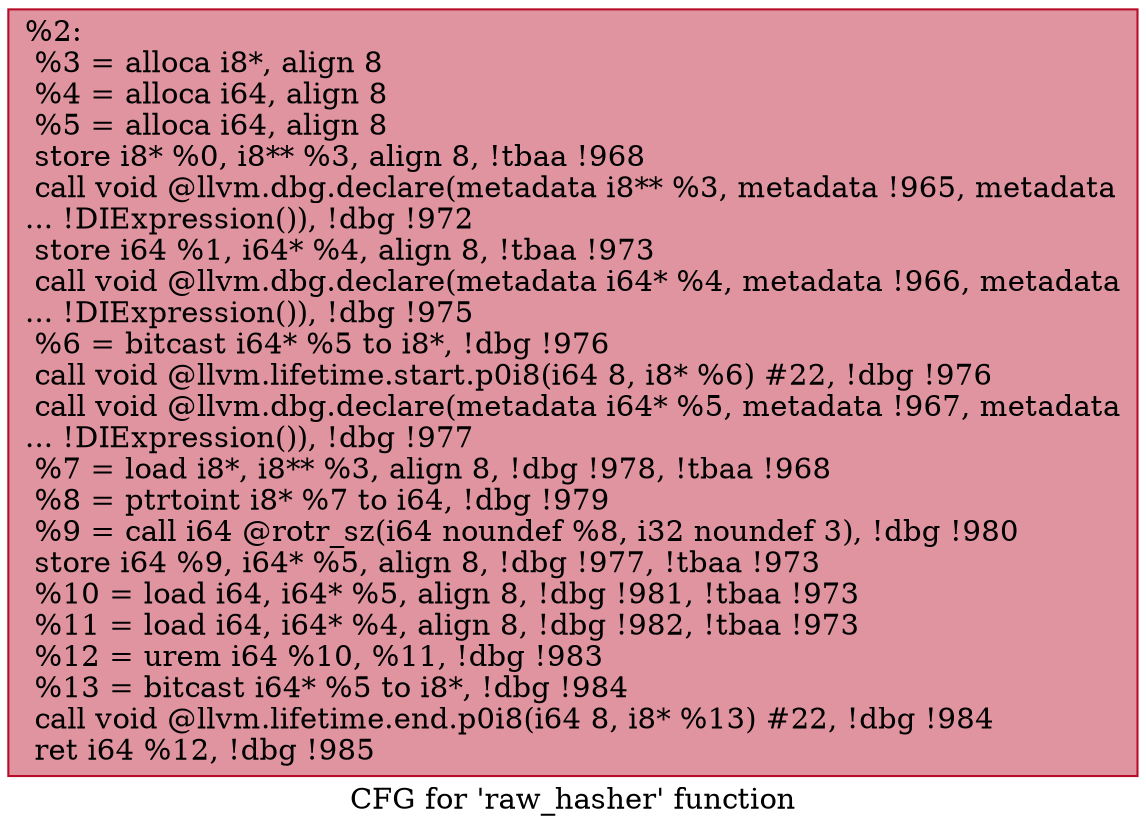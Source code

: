 digraph "CFG for 'raw_hasher' function" {
	label="CFG for 'raw_hasher' function";

	Node0x2262d00 [shape=record,color="#b70d28ff", style=filled, fillcolor="#b70d2870",label="{%2:\l  %3 = alloca i8*, align 8\l  %4 = alloca i64, align 8\l  %5 = alloca i64, align 8\l  store i8* %0, i8** %3, align 8, !tbaa !968\l  call void @llvm.dbg.declare(metadata i8** %3, metadata !965, metadata\l... !DIExpression()), !dbg !972\l  store i64 %1, i64* %4, align 8, !tbaa !973\l  call void @llvm.dbg.declare(metadata i64* %4, metadata !966, metadata\l... !DIExpression()), !dbg !975\l  %6 = bitcast i64* %5 to i8*, !dbg !976\l  call void @llvm.lifetime.start.p0i8(i64 8, i8* %6) #22, !dbg !976\l  call void @llvm.dbg.declare(metadata i64* %5, metadata !967, metadata\l... !DIExpression()), !dbg !977\l  %7 = load i8*, i8** %3, align 8, !dbg !978, !tbaa !968\l  %8 = ptrtoint i8* %7 to i64, !dbg !979\l  %9 = call i64 @rotr_sz(i64 noundef %8, i32 noundef 3), !dbg !980\l  store i64 %9, i64* %5, align 8, !dbg !977, !tbaa !973\l  %10 = load i64, i64* %5, align 8, !dbg !981, !tbaa !973\l  %11 = load i64, i64* %4, align 8, !dbg !982, !tbaa !973\l  %12 = urem i64 %10, %11, !dbg !983\l  %13 = bitcast i64* %5 to i8*, !dbg !984\l  call void @llvm.lifetime.end.p0i8(i64 8, i8* %13) #22, !dbg !984\l  ret i64 %12, !dbg !985\l}"];
}
